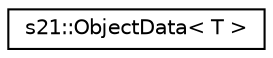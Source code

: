 digraph "Graphical Class Hierarchy"
{
 // LATEX_PDF_SIZE
  edge [fontname="Helvetica",fontsize="10",labelfontname="Helvetica",labelfontsize="10"];
  node [fontname="Helvetica",fontsize="10",shape=record];
  rankdir="LR";
  Node0 [label="s21::ObjectData\< T \>",height=0.2,width=0.4,color="black", fillcolor="white", style="filled",URL="$classs21_1_1ObjectData.html",tooltip=" "];
}
